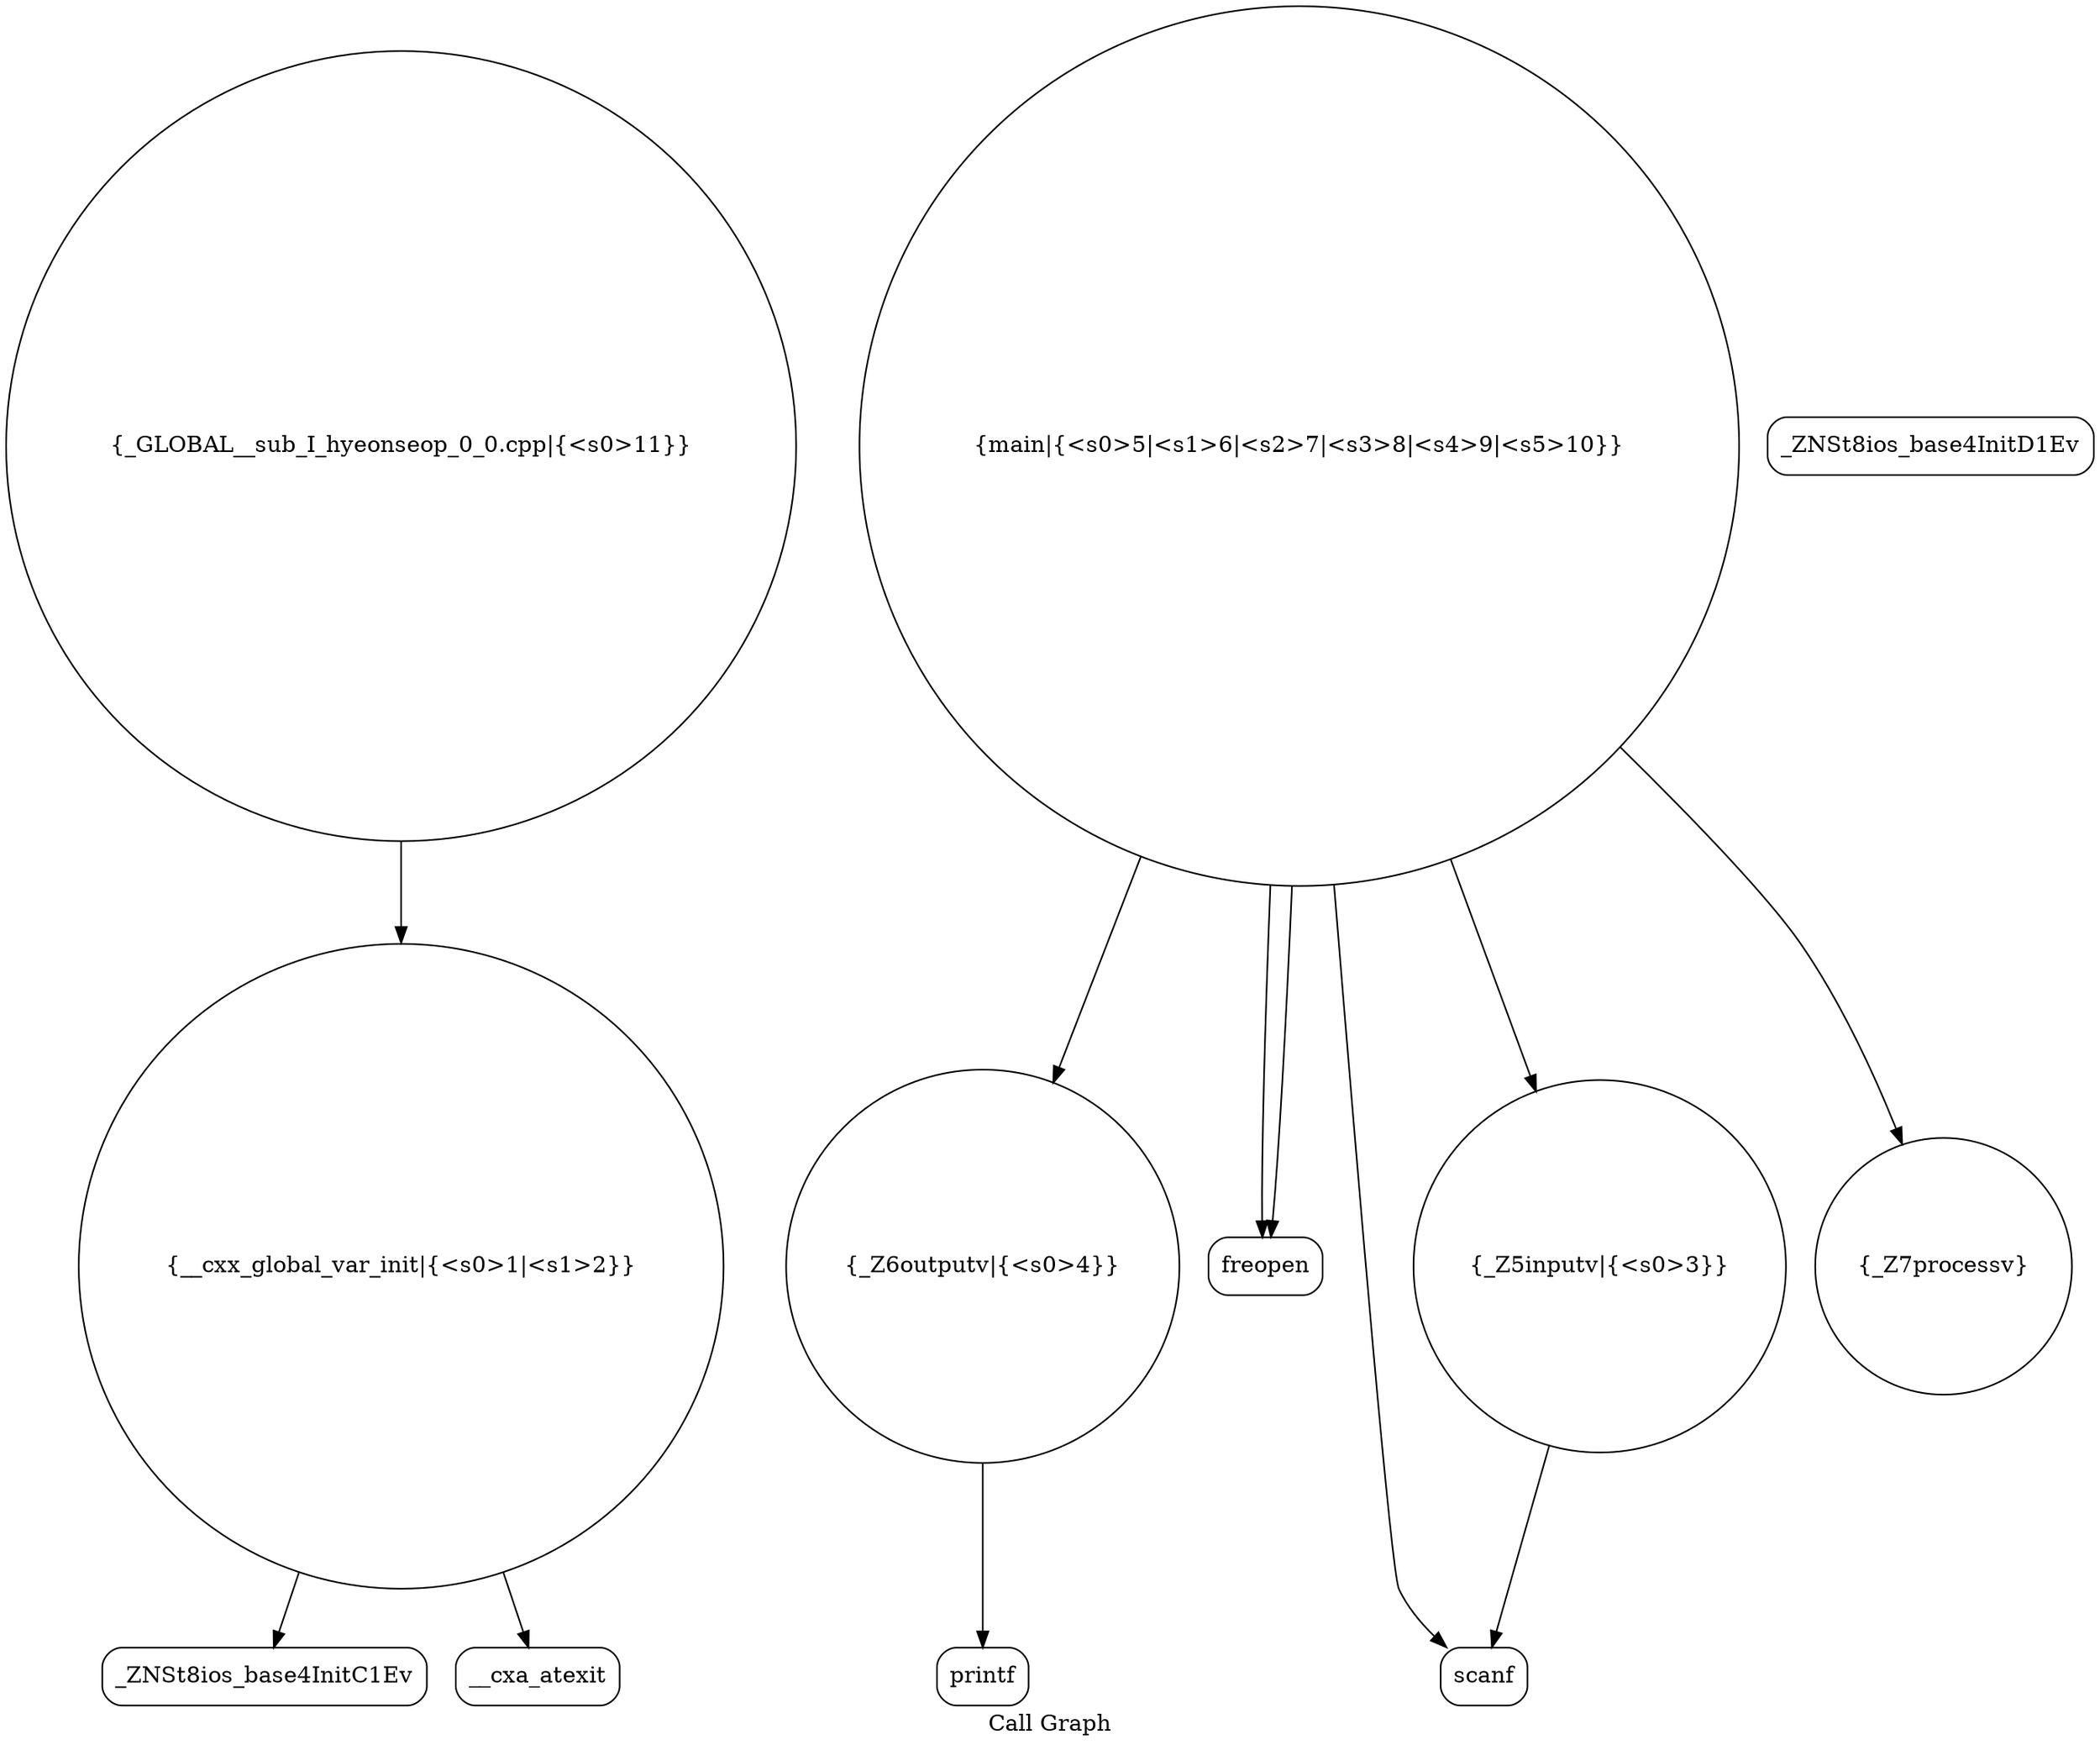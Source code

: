 digraph "Call Graph" {
	label="Call Graph";

	Node0x55ad793e67b0 [shape=record,shape=circle,label="{__cxx_global_var_init|{<s0>1|<s1>2}}"];
	Node0x55ad793e67b0:s0 -> Node0x55ad793e6c40[color=black];
	Node0x55ad793e67b0:s1 -> Node0x55ad793e6d40[color=black];
	Node0x55ad793e6f40 [shape=record,shape=circle,label="{_Z6outputv|{<s0>4}}"];
	Node0x55ad793e6f40:s0 -> Node0x55ad793e6fc0[color=black];
	Node0x55ad793e6cc0 [shape=record,shape=Mrecord,label="{_ZNSt8ios_base4InitD1Ev}"];
	Node0x55ad793e7040 [shape=record,shape=circle,label="{main|{<s0>5|<s1>6|<s2>7|<s3>8|<s4>9|<s5>10}}"];
	Node0x55ad793e7040:s0 -> Node0x55ad793e70c0[color=black];
	Node0x55ad793e7040:s1 -> Node0x55ad793e70c0[color=black];
	Node0x55ad793e7040:s2 -> Node0x55ad793e6e40[color=black];
	Node0x55ad793e7040:s3 -> Node0x55ad793e6dc0[color=black];
	Node0x55ad793e7040:s4 -> Node0x55ad793e6ec0[color=black];
	Node0x55ad793e7040:s5 -> Node0x55ad793e6f40[color=black];
	Node0x55ad793e6dc0 [shape=record,shape=circle,label="{_Z5inputv|{<s0>3}}"];
	Node0x55ad793e6dc0:s0 -> Node0x55ad793e6e40[color=black];
	Node0x55ad793e7140 [shape=record,shape=circle,label="{_GLOBAL__sub_I_hyeonseop_0_0.cpp|{<s0>11}}"];
	Node0x55ad793e7140:s0 -> Node0x55ad793e67b0[color=black];
	Node0x55ad793e6ec0 [shape=record,shape=circle,label="{_Z7processv}"];
	Node0x55ad793e6c40 [shape=record,shape=Mrecord,label="{_ZNSt8ios_base4InitC1Ev}"];
	Node0x55ad793e6fc0 [shape=record,shape=Mrecord,label="{printf}"];
	Node0x55ad793e6d40 [shape=record,shape=Mrecord,label="{__cxa_atexit}"];
	Node0x55ad793e70c0 [shape=record,shape=Mrecord,label="{freopen}"];
	Node0x55ad793e6e40 [shape=record,shape=Mrecord,label="{scanf}"];
}

